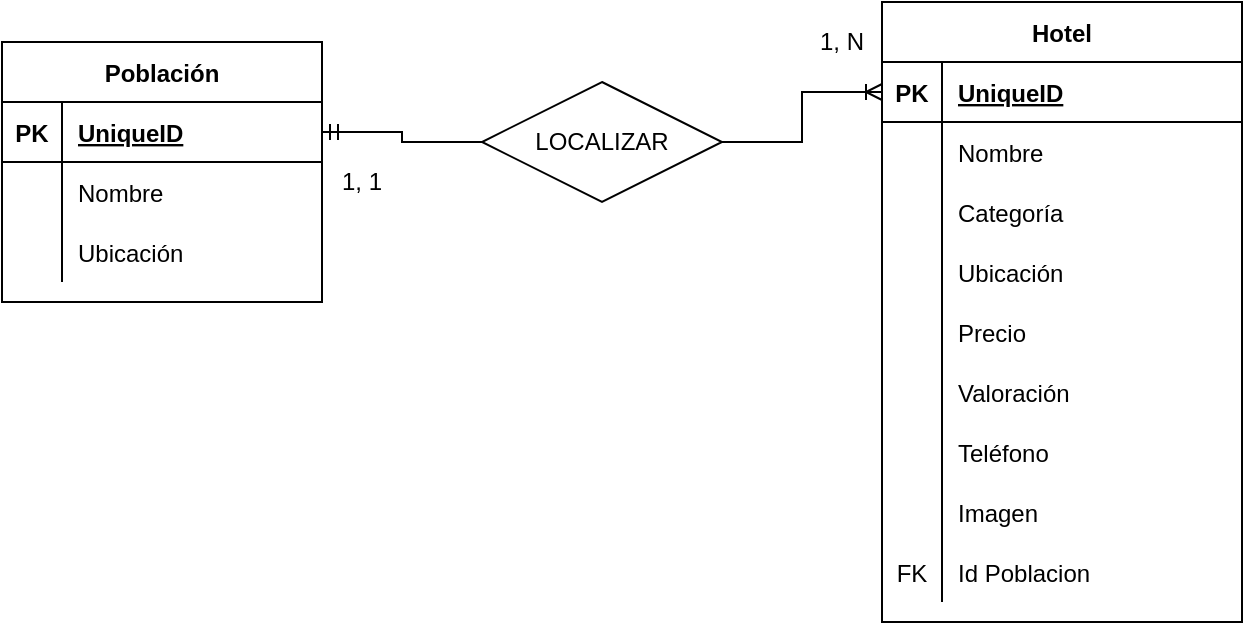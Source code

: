 <mxfile version="14.9.6" type="device"><diagram id="yGSOqLcFCoEiWHdzrdtX" name="Page-1"><mxGraphModel dx="1038" dy="624" grid="1" gridSize="10" guides="1" tooltips="1" connect="1" arrows="1" fold="1" page="1" pageScale="1" pageWidth="850" pageHeight="1100" math="0" shadow="0"><root><mxCell id="0"/><mxCell id="1" parent="0"/><mxCell id="b5lornZ6y455OjhG4rOU-1" value="Población" style="shape=table;startSize=30;container=1;collapsible=1;childLayout=tableLayout;fixedRows=1;rowLines=0;fontStyle=1;align=center;resizeLast=1;" parent="1" vertex="1"><mxGeometry x="80" y="70" width="160" height="130" as="geometry"/></mxCell><mxCell id="b5lornZ6y455OjhG4rOU-2" value="" style="shape=partialRectangle;collapsible=0;dropTarget=0;pointerEvents=0;fillColor=none;top=0;left=0;bottom=1;right=0;points=[[0,0.5],[1,0.5]];portConstraint=eastwest;" parent="b5lornZ6y455OjhG4rOU-1" vertex="1"><mxGeometry y="30" width="160" height="30" as="geometry"/></mxCell><mxCell id="b5lornZ6y455OjhG4rOU-3" value="PK" style="shape=partialRectangle;connectable=0;fillColor=none;top=0;left=0;bottom=0;right=0;fontStyle=1;overflow=hidden;" parent="b5lornZ6y455OjhG4rOU-2" vertex="1"><mxGeometry width="30" height="30" as="geometry"/></mxCell><mxCell id="b5lornZ6y455OjhG4rOU-4" value="UniqueID" style="shape=partialRectangle;connectable=0;fillColor=none;top=0;left=0;bottom=0;right=0;align=left;spacingLeft=6;fontStyle=5;overflow=hidden;" parent="b5lornZ6y455OjhG4rOU-2" vertex="1"><mxGeometry x="30" width="130" height="30" as="geometry"/></mxCell><mxCell id="b5lornZ6y455OjhG4rOU-5" value="" style="shape=partialRectangle;collapsible=0;dropTarget=0;pointerEvents=0;fillColor=none;top=0;left=0;bottom=0;right=0;points=[[0,0.5],[1,0.5]];portConstraint=eastwest;" parent="b5lornZ6y455OjhG4rOU-1" vertex="1"><mxGeometry y="60" width="160" height="30" as="geometry"/></mxCell><mxCell id="b5lornZ6y455OjhG4rOU-6" value="" style="shape=partialRectangle;connectable=0;fillColor=none;top=0;left=0;bottom=0;right=0;editable=1;overflow=hidden;" parent="b5lornZ6y455OjhG4rOU-5" vertex="1"><mxGeometry width="30" height="30" as="geometry"/></mxCell><mxCell id="b5lornZ6y455OjhG4rOU-7" value="Nombre" style="shape=partialRectangle;connectable=0;fillColor=none;top=0;left=0;bottom=0;right=0;align=left;spacingLeft=6;overflow=hidden;" parent="b5lornZ6y455OjhG4rOU-5" vertex="1"><mxGeometry x="30" width="130" height="30" as="geometry"/></mxCell><mxCell id="b5lornZ6y455OjhG4rOU-8" value="" style="shape=partialRectangle;collapsible=0;dropTarget=0;pointerEvents=0;fillColor=none;top=0;left=0;bottom=0;right=0;points=[[0,0.5],[1,0.5]];portConstraint=eastwest;" parent="b5lornZ6y455OjhG4rOU-1" vertex="1"><mxGeometry y="90" width="160" height="30" as="geometry"/></mxCell><mxCell id="b5lornZ6y455OjhG4rOU-9" value="" style="shape=partialRectangle;connectable=0;fillColor=none;top=0;left=0;bottom=0;right=0;editable=1;overflow=hidden;" parent="b5lornZ6y455OjhG4rOU-8" vertex="1"><mxGeometry width="30" height="30" as="geometry"/></mxCell><mxCell id="b5lornZ6y455OjhG4rOU-10" value="Ubicación" style="shape=partialRectangle;connectable=0;fillColor=none;top=0;left=0;bottom=0;right=0;align=left;spacingLeft=6;overflow=hidden;" parent="b5lornZ6y455OjhG4rOU-8" vertex="1"><mxGeometry x="30" width="130" height="30" as="geometry"/></mxCell><mxCell id="b5lornZ6y455OjhG4rOU-14" value="Hotel" style="shape=table;startSize=30;container=1;collapsible=1;childLayout=tableLayout;fixedRows=1;rowLines=0;fontStyle=1;align=center;resizeLast=1;" parent="1" vertex="1"><mxGeometry x="520" y="50" width="180" height="310" as="geometry"/></mxCell><mxCell id="b5lornZ6y455OjhG4rOU-15" value="" style="shape=partialRectangle;collapsible=0;dropTarget=0;pointerEvents=0;fillColor=none;top=0;left=0;bottom=1;right=0;points=[[0,0.5],[1,0.5]];portConstraint=eastwest;" parent="b5lornZ6y455OjhG4rOU-14" vertex="1"><mxGeometry y="30" width="180" height="30" as="geometry"/></mxCell><mxCell id="b5lornZ6y455OjhG4rOU-16" value="PK" style="shape=partialRectangle;connectable=0;fillColor=none;top=0;left=0;bottom=0;right=0;fontStyle=1;overflow=hidden;" parent="b5lornZ6y455OjhG4rOU-15" vertex="1"><mxGeometry width="30" height="30" as="geometry"/></mxCell><mxCell id="b5lornZ6y455OjhG4rOU-17" value="UniqueID" style="shape=partialRectangle;connectable=0;fillColor=none;top=0;left=0;bottom=0;right=0;align=left;spacingLeft=6;fontStyle=5;overflow=hidden;" parent="b5lornZ6y455OjhG4rOU-15" vertex="1"><mxGeometry x="30" width="150" height="30" as="geometry"/></mxCell><mxCell id="b5lornZ6y455OjhG4rOU-18" value="" style="shape=partialRectangle;collapsible=0;dropTarget=0;pointerEvents=0;fillColor=none;top=0;left=0;bottom=0;right=0;points=[[0,0.5],[1,0.5]];portConstraint=eastwest;" parent="b5lornZ6y455OjhG4rOU-14" vertex="1"><mxGeometry y="60" width="180" height="30" as="geometry"/></mxCell><mxCell id="b5lornZ6y455OjhG4rOU-19" value="" style="shape=partialRectangle;connectable=0;fillColor=none;top=0;left=0;bottom=0;right=0;editable=1;overflow=hidden;" parent="b5lornZ6y455OjhG4rOU-18" vertex="1"><mxGeometry width="30" height="30" as="geometry"/></mxCell><mxCell id="b5lornZ6y455OjhG4rOU-20" value="Nombre" style="shape=partialRectangle;connectable=0;fillColor=none;top=0;left=0;bottom=0;right=0;align=left;spacingLeft=6;overflow=hidden;" parent="b5lornZ6y455OjhG4rOU-18" vertex="1"><mxGeometry x="30" width="150" height="30" as="geometry"/></mxCell><mxCell id="b5lornZ6y455OjhG4rOU-21" value="" style="shape=partialRectangle;collapsible=0;dropTarget=0;pointerEvents=0;fillColor=none;top=0;left=0;bottom=0;right=0;points=[[0,0.5],[1,0.5]];portConstraint=eastwest;" parent="b5lornZ6y455OjhG4rOU-14" vertex="1"><mxGeometry y="90" width="180" height="30" as="geometry"/></mxCell><mxCell id="b5lornZ6y455OjhG4rOU-22" value="" style="shape=partialRectangle;connectable=0;fillColor=none;top=0;left=0;bottom=0;right=0;editable=1;overflow=hidden;" parent="b5lornZ6y455OjhG4rOU-21" vertex="1"><mxGeometry width="30" height="30" as="geometry"/></mxCell><mxCell id="b5lornZ6y455OjhG4rOU-23" value="Categoría" style="shape=partialRectangle;connectable=0;fillColor=none;top=0;left=0;bottom=0;right=0;align=left;spacingLeft=6;overflow=hidden;" parent="b5lornZ6y455OjhG4rOU-21" vertex="1"><mxGeometry x="30" width="150" height="30" as="geometry"/></mxCell><mxCell id="b5lornZ6y455OjhG4rOU-24" value="" style="shape=partialRectangle;collapsible=0;dropTarget=0;pointerEvents=0;fillColor=none;top=0;left=0;bottom=0;right=0;points=[[0,0.5],[1,0.5]];portConstraint=eastwest;" parent="b5lornZ6y455OjhG4rOU-14" vertex="1"><mxGeometry y="120" width="180" height="30" as="geometry"/></mxCell><mxCell id="b5lornZ6y455OjhG4rOU-25" value="" style="shape=partialRectangle;connectable=0;fillColor=none;top=0;left=0;bottom=0;right=0;editable=1;overflow=hidden;" parent="b5lornZ6y455OjhG4rOU-24" vertex="1"><mxGeometry width="30" height="30" as="geometry"/></mxCell><mxCell id="b5lornZ6y455OjhG4rOU-26" value="Ubicación" style="shape=partialRectangle;connectable=0;fillColor=none;top=0;left=0;bottom=0;right=0;align=left;spacingLeft=6;overflow=hidden;" parent="b5lornZ6y455OjhG4rOU-24" vertex="1"><mxGeometry x="30" width="150" height="30" as="geometry"/></mxCell><mxCell id="b5lornZ6y455OjhG4rOU-27" value="" style="shape=partialRectangle;collapsible=0;dropTarget=0;pointerEvents=0;fillColor=none;top=0;left=0;bottom=0;right=0;points=[[0,0.5],[1,0.5]];portConstraint=eastwest;" parent="b5lornZ6y455OjhG4rOU-14" vertex="1"><mxGeometry y="150" width="180" height="30" as="geometry"/></mxCell><mxCell id="b5lornZ6y455OjhG4rOU-28" value="" style="shape=partialRectangle;connectable=0;fillColor=none;top=0;left=0;bottom=0;right=0;editable=1;overflow=hidden;" parent="b5lornZ6y455OjhG4rOU-27" vertex="1"><mxGeometry width="30" height="30" as="geometry"/></mxCell><mxCell id="b5lornZ6y455OjhG4rOU-29" value="Precio" style="shape=partialRectangle;connectable=0;fillColor=none;top=0;left=0;bottom=0;right=0;align=left;spacingLeft=6;overflow=hidden;" parent="b5lornZ6y455OjhG4rOU-27" vertex="1"><mxGeometry x="30" width="150" height="30" as="geometry"/></mxCell><mxCell id="ELOwKdk0YZ28i961YUsu-1" value="" style="shape=partialRectangle;collapsible=0;dropTarget=0;pointerEvents=0;fillColor=none;top=0;left=0;bottom=0;right=0;points=[[0,0.5],[1,0.5]];portConstraint=eastwest;" parent="b5lornZ6y455OjhG4rOU-14" vertex="1"><mxGeometry y="180" width="180" height="30" as="geometry"/></mxCell><mxCell id="ELOwKdk0YZ28i961YUsu-2" value="" style="shape=partialRectangle;connectable=0;fillColor=none;top=0;left=0;bottom=0;right=0;editable=1;overflow=hidden;" parent="ELOwKdk0YZ28i961YUsu-1" vertex="1"><mxGeometry width="30" height="30" as="geometry"/></mxCell><mxCell id="ELOwKdk0YZ28i961YUsu-3" value="Valoración" style="shape=partialRectangle;connectable=0;fillColor=none;top=0;left=0;bottom=0;right=0;align=left;spacingLeft=6;overflow=hidden;" parent="ELOwKdk0YZ28i961YUsu-1" vertex="1"><mxGeometry x="30" width="150" height="30" as="geometry"/></mxCell><mxCell id="C5RpbAjgeYSDOw9cr0yx-1" value="" style="shape=partialRectangle;collapsible=0;dropTarget=0;pointerEvents=0;fillColor=none;top=0;left=0;bottom=0;right=0;points=[[0,0.5],[1,0.5]];portConstraint=eastwest;" vertex="1" parent="b5lornZ6y455OjhG4rOU-14"><mxGeometry y="210" width="180" height="30" as="geometry"/></mxCell><mxCell id="C5RpbAjgeYSDOw9cr0yx-2" value="" style="shape=partialRectangle;connectable=0;fillColor=none;top=0;left=0;bottom=0;right=0;editable=1;overflow=hidden;" vertex="1" parent="C5RpbAjgeYSDOw9cr0yx-1"><mxGeometry width="30" height="30" as="geometry"/></mxCell><mxCell id="C5RpbAjgeYSDOw9cr0yx-3" value="Teléfono" style="shape=partialRectangle;connectable=0;fillColor=none;top=0;left=0;bottom=0;right=0;align=left;spacingLeft=6;overflow=hidden;" vertex="1" parent="C5RpbAjgeYSDOw9cr0yx-1"><mxGeometry x="30" width="150" height="30" as="geometry"/></mxCell><mxCell id="b5lornZ6y455OjhG4rOU-31" value="" style="shape=partialRectangle;collapsible=0;dropTarget=0;pointerEvents=0;fillColor=none;top=0;left=0;bottom=0;right=0;points=[[0,0.5],[1,0.5]];portConstraint=eastwest;" parent="b5lornZ6y455OjhG4rOU-14" vertex="1"><mxGeometry y="240" width="180" height="30" as="geometry"/></mxCell><mxCell id="b5lornZ6y455OjhG4rOU-32" value="" style="shape=partialRectangle;connectable=0;fillColor=none;top=0;left=0;bottom=0;right=0;editable=1;overflow=hidden;" parent="b5lornZ6y455OjhG4rOU-31" vertex="1"><mxGeometry width="30" height="30" as="geometry"/></mxCell><mxCell id="b5lornZ6y455OjhG4rOU-33" value="Imagen" style="shape=partialRectangle;connectable=0;fillColor=none;top=0;left=0;bottom=0;right=0;align=left;spacingLeft=6;overflow=hidden;" parent="b5lornZ6y455OjhG4rOU-31" vertex="1"><mxGeometry x="30" width="150" height="30" as="geometry"/></mxCell><mxCell id="b5lornZ6y455OjhG4rOU-34" value="" style="shape=partialRectangle;collapsible=0;dropTarget=0;pointerEvents=0;fillColor=none;top=0;left=0;bottom=0;right=0;points=[[0,0.5],[1,0.5]];portConstraint=eastwest;" parent="b5lornZ6y455OjhG4rOU-14" vertex="1"><mxGeometry y="270" width="180" height="30" as="geometry"/></mxCell><mxCell id="b5lornZ6y455OjhG4rOU-35" value="FK" style="shape=partialRectangle;connectable=0;fillColor=none;top=0;left=0;bottom=0;right=0;fontStyle=0;overflow=hidden;" parent="b5lornZ6y455OjhG4rOU-34" vertex="1"><mxGeometry width="30" height="30" as="geometry"/></mxCell><mxCell id="b5lornZ6y455OjhG4rOU-36" value="Id Poblacion" style="shape=partialRectangle;connectable=0;fillColor=none;top=0;left=0;bottom=0;right=0;align=left;spacingLeft=6;fontStyle=0;overflow=hidden;" parent="b5lornZ6y455OjhG4rOU-34" vertex="1"><mxGeometry x="30" width="150" height="30" as="geometry"/></mxCell><mxCell id="b5lornZ6y455OjhG4rOU-38" style="edgeStyle=orthogonalEdgeStyle;rounded=0;orthogonalLoop=1;jettySize=auto;html=1;exitX=1;exitY=0.5;exitDx=0;exitDy=0;entryX=0;entryY=0.5;entryDx=0;entryDy=0;endArrow=ERoneToMany;endFill=0;" parent="1" source="b5lornZ6y455OjhG4rOU-37" target="b5lornZ6y455OjhG4rOU-15" edge="1"><mxGeometry relative="1" as="geometry"/></mxCell><mxCell id="b5lornZ6y455OjhG4rOU-39" style="edgeStyle=orthogonalEdgeStyle;rounded=0;orthogonalLoop=1;jettySize=auto;html=1;exitX=0;exitY=0.5;exitDx=0;exitDy=0;endArrow=ERmandOne;endFill=0;" parent="1" source="b5lornZ6y455OjhG4rOU-37" target="b5lornZ6y455OjhG4rOU-2" edge="1"><mxGeometry relative="1" as="geometry"/></mxCell><mxCell id="b5lornZ6y455OjhG4rOU-37" value="LOCALIZAR" style="shape=rhombus;perimeter=rhombusPerimeter;whiteSpace=wrap;html=1;align=center;" parent="1" vertex="1"><mxGeometry x="320" y="90" width="120" height="60" as="geometry"/></mxCell><mxCell id="b5lornZ6y455OjhG4rOU-40" value="1, N" style="text;html=1;strokeColor=none;fillColor=none;align=center;verticalAlign=middle;whiteSpace=wrap;rounded=0;" parent="1" vertex="1"><mxGeometry x="480" y="60" width="40" height="20" as="geometry"/></mxCell><mxCell id="b5lornZ6y455OjhG4rOU-41" value="1, 1" style="text;html=1;strokeColor=none;fillColor=none;align=center;verticalAlign=middle;whiteSpace=wrap;rounded=0;" parent="1" vertex="1"><mxGeometry x="240" y="130" width="40" height="20" as="geometry"/></mxCell></root></mxGraphModel></diagram></mxfile>